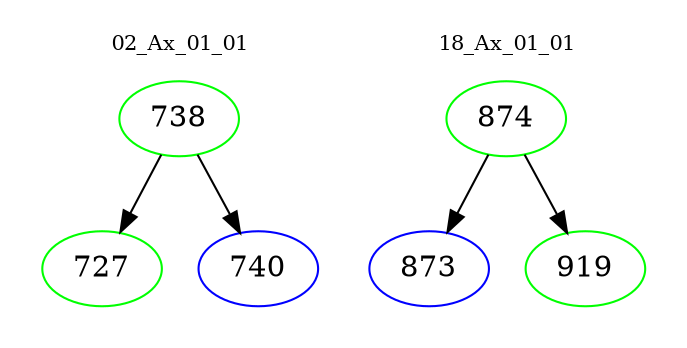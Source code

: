digraph{
subgraph cluster_0 {
color = white
label = "02_Ax_01_01";
fontsize=10;
T0_738 [label="738", color="green"]
T0_738 -> T0_727 [color="black"]
T0_727 [label="727", color="green"]
T0_738 -> T0_740 [color="black"]
T0_740 [label="740", color="blue"]
}
subgraph cluster_1 {
color = white
label = "18_Ax_01_01";
fontsize=10;
T1_874 [label="874", color="green"]
T1_874 -> T1_873 [color="black"]
T1_873 [label="873", color="blue"]
T1_874 -> T1_919 [color="black"]
T1_919 [label="919", color="green"]
}
}
